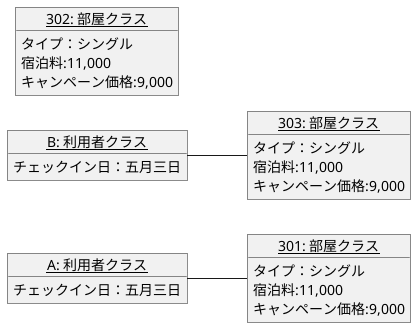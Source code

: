 @startuml
left to right direction
object "<u>A: 利用者クラス</u>" as k0 {
チェックイン日：五月三日
}
object "<u>B: 利用者クラス</u>" as k1 {
チェックイン日：五月三日
}
object "<u>301: 部屋クラス</u>" as k2 {
タイプ：シングル
宿泊料:11,000
キャンペーン価格:9,000

}
object "<u>302: 部屋クラス</u>" as k4 {
    タイプ：シングル
宿泊料:11,000
キャンペーン価格:9,000
}
object "<u>303: 部屋クラス</u>" as k3 {
    タイプ：シングル
宿泊料:11,000
キャンペーン価格:9,000
}
k0--k2
k1--k3